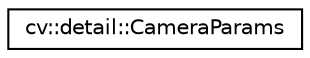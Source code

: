 digraph "Graphical Class Hierarchy"
{
 // LATEX_PDF_SIZE
  edge [fontname="Helvetica",fontsize="10",labelfontname="Helvetica",labelfontsize="10"];
  node [fontname="Helvetica",fontsize="10",shape=record];
  rankdir="LR";
  Node0 [label="cv::detail::CameraParams",height=0.2,width=0.4,color="black", fillcolor="white", style="filled",URL="$structcv_1_1detail_1_1_camera_params.html",tooltip=" "];
}
